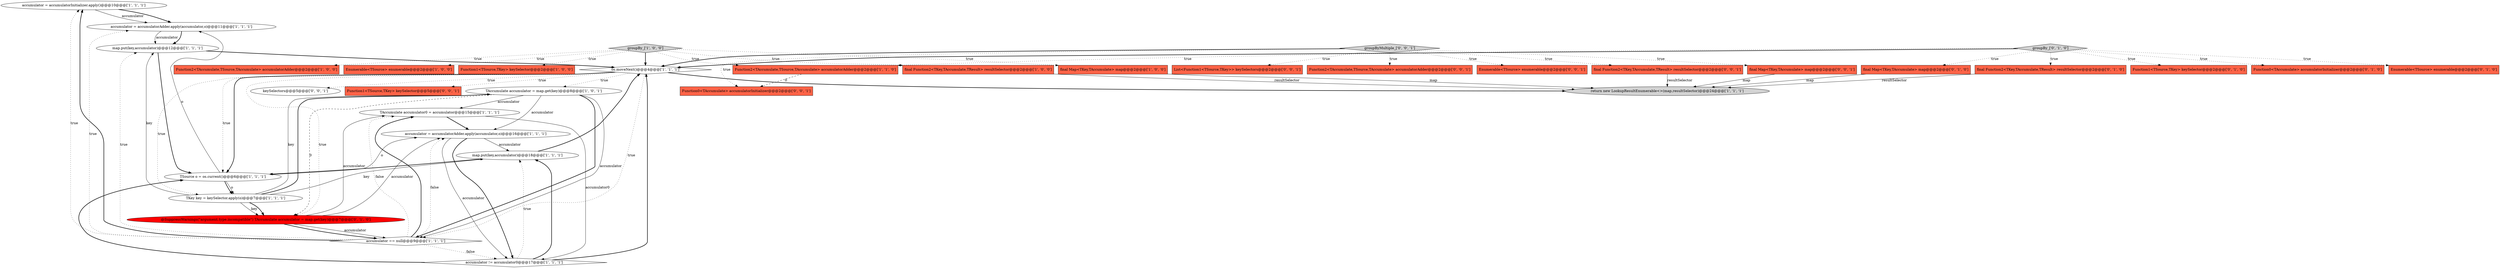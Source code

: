 digraph {
2 [style = filled, label = "accumulator = accumulatorInitializer.apply()@@@10@@@['1', '1', '1']", fillcolor = white, shape = ellipse image = "AAA0AAABBB1BBB"];
20 [style = filled, label = "Function1<TSource,TKey> keySelector@@@2@@@['0', '1', '0']", fillcolor = tomato, shape = box image = "AAA0AAABBB2BBB"];
9 [style = filled, label = "final Function2<TKey,TAccumulate,TResult> resultSelector@@@2@@@['1', '0', '0']", fillcolor = tomato, shape = box image = "AAA0AAABBB1BBB"];
24 [style = filled, label = "Function0<TAccumulate> accumulatorInitializer@@@2@@@['0', '1', '0']", fillcolor = tomato, shape = box image = "AAA0AAABBB2BBB"];
31 [style = filled, label = "final Function2<TKey,TAccumulate,TResult> resultSelector@@@2@@@['0', '0', '1']", fillcolor = tomato, shape = box image = "AAA0AAABBB3BBB"];
3 [style = filled, label = "os.moveNext()@@@4@@@['1', '1', '1']", fillcolor = white, shape = diamond image = "AAA0AAABBB1BBB"];
11 [style = filled, label = "TAccumulate accumulator = map.get(key)@@@8@@@['1', '0', '1']", fillcolor = white, shape = ellipse image = "AAA0AAABBB1BBB"];
26 [style = filled, label = "groupBy_['0', '1', '0']", fillcolor = lightgray, shape = diamond image = "AAA0AAABBB2BBB"];
17 [style = filled, label = "TSource o = os.current()@@@6@@@['1', '1', '1']", fillcolor = white, shape = ellipse image = "AAA0AAABBB1BBB"];
0 [style = filled, label = "map.put(key,accumulator)@@@12@@@['1', '1', '1']", fillcolor = white, shape = ellipse image = "AAA0AAABBB1BBB"];
14 [style = filled, label = "groupBy_['1', '0', '0']", fillcolor = lightgray, shape = diamond image = "AAA0AAABBB1BBB"];
28 [style = filled, label = "final Map<TKey,TAccumulate> map@@@2@@@['0', '0', '1']", fillcolor = tomato, shape = box image = "AAA0AAABBB3BBB"];
7 [style = filled, label = "Enumerable<TSource> enumerable@@@2@@@['1', '0', '0']", fillcolor = tomato, shape = box image = "AAA0AAABBB1BBB"];
5 [style = filled, label = "TAccumulate accumulator0 = accumulator@@@15@@@['1', '1', '1']", fillcolor = white, shape = ellipse image = "AAA0AAABBB1BBB"];
18 [style = filled, label = "TKey key = keySelector.apply(o)@@@7@@@['1', '1', '1']", fillcolor = white, shape = ellipse image = "AAA0AAABBB1BBB"];
12 [style = filled, label = "accumulator = accumulatorAdder.apply(accumulator,o)@@@16@@@['1', '1', '1']", fillcolor = white, shape = ellipse image = "AAA0AAABBB1BBB"];
13 [style = filled, label = "Function1<TSource,TKey> keySelector@@@2@@@['1', '0', '0']", fillcolor = tomato, shape = box image = "AAA0AAABBB1BBB"];
33 [style = filled, label = "List<Function1<TSource,TKey>> keySelectors@@@2@@@['0', '0', '1']", fillcolor = tomato, shape = box image = "AAA0AAABBB3BBB"];
1 [style = filled, label = "Function2<TAccumulate,TSource,TAccumulate> accumulatorAdder@@@2@@@['1', '0', '0']", fillcolor = tomato, shape = box image = "AAA0AAABBB1BBB"];
16 [style = filled, label = "accumulator = accumulatorAdder.apply(accumulator,o)@@@11@@@['1', '1', '1']", fillcolor = white, shape = ellipse image = "AAA0AAABBB1BBB"];
32 [style = filled, label = "keySelectors@@@5@@@['0', '0', '1']", fillcolor = white, shape = ellipse image = "AAA0AAABBB3BBB"];
35 [style = filled, label = "Function0<TAccumulate> accumulatorInitializer@@@2@@@['0', '0', '1']", fillcolor = tomato, shape = box image = "AAA0AAABBB3BBB"];
22 [style = filled, label = "Enumerable<TSource> enumerable@@@2@@@['0', '1', '0']", fillcolor = tomato, shape = box image = "AAA0AAABBB2BBB"];
23 [style = filled, label = "final Map<TKey,TAccumulate> map@@@2@@@['0', '1', '0']", fillcolor = tomato, shape = box image = "AAA0AAABBB2BBB"];
15 [style = filled, label = "Function2<TAccumulate,TSource,TAccumulate> accumulatorAdder@@@2@@@['1', '1', '0']", fillcolor = tomato, shape = box image = "AAA0AAABBB1BBB"];
21 [style = filled, label = "final Function2<TKey,TAccumulate,TResult> resultSelector@@@2@@@['0', '1', '0']", fillcolor = tomato, shape = box image = "AAA0AAABBB2BBB"];
27 [style = filled, label = "groupByMultiple_['0', '0', '1']", fillcolor = lightgray, shape = diamond image = "AAA0AAABBB3BBB"];
19 [style = filled, label = "map.put(key,accumulator)@@@18@@@['1', '1', '1']", fillcolor = white, shape = ellipse image = "AAA0AAABBB1BBB"];
29 [style = filled, label = "Function2<TAccumulate,TSource,TAccumulate> accumulatorAdder@@@2@@@['0', '0', '1']", fillcolor = tomato, shape = box image = "AAA0AAABBB3BBB"];
34 [style = filled, label = "Function1<TSource,TKey> keySelector@@@5@@@['0', '0', '1']", fillcolor = tomato, shape = box image = "AAA0AAABBB3BBB"];
4 [style = filled, label = "accumulator == null@@@9@@@['1', '1', '1']", fillcolor = white, shape = diamond image = "AAA0AAABBB1BBB"];
6 [style = filled, label = "accumulator != accumulator0@@@17@@@['1', '1', '1']", fillcolor = white, shape = diamond image = "AAA0AAABBB1BBB"];
10 [style = filled, label = "return new LookupResultEnumerable<>(map,resultSelector)@@@24@@@['1', '1', '1']", fillcolor = lightgray, shape = ellipse image = "AAA0AAABBB1BBB"];
25 [style = filled, label = "@SuppressWarnings(\"argument.type.incompatible\") TAccumulate accumulator = map.get(key)@@@7@@@['0', '1', '0']", fillcolor = red, shape = ellipse image = "AAA1AAABBB2BBB"];
30 [style = filled, label = "Enumerable<TSource> enumerable@@@2@@@['0', '0', '1']", fillcolor = tomato, shape = box image = "AAA0AAABBB3BBB"];
8 [style = filled, label = "final Map<TKey,TAccumulate> map@@@2@@@['1', '0', '0']", fillcolor = tomato, shape = box image = "AAA0AAABBB1BBB"];
3->11 [style = dotted, label="true"];
0->3 [style = bold, label=""];
6->3 [style = bold, label=""];
18->11 [style = solid, label="key"];
14->3 [style = bold, label=""];
6->17 [style = bold, label=""];
16->0 [style = bold, label=""];
3->32 [style = dotted, label="true"];
17->16 [style = solid, label="o"];
0->17 [style = bold, label=""];
11->5 [style = solid, label="accumulator"];
27->33 [style = dotted, label="true"];
26->3 [style = bold, label=""];
4->0 [style = dotted, label="true"];
18->11 [style = bold, label=""];
23->10 [style = solid, label="map"];
25->4 [style = solid, label="accumulator"];
31->10 [style = solid, label="resultSelector"];
4->5 [style = dotted, label="false"];
11->4 [style = bold, label=""];
27->3 [style = bold, label=""];
3->4 [style = dotted, label="true"];
25->4 [style = bold, label=""];
18->19 [style = solid, label="key"];
25->12 [style = solid, label="accumulator"];
26->20 [style = dotted, label="true"];
26->23 [style = dotted, label="true"];
12->6 [style = solid, label="accumulator"];
25->5 [style = solid, label="accumulator"];
26->22 [style = dotted, label="true"];
4->2 [style = bold, label=""];
6->19 [style = bold, label=""];
19->17 [style = bold, label=""];
18->0 [style = solid, label="key"];
12->6 [style = bold, label=""];
3->25 [style = dotted, label="true"];
6->19 [style = dotted, label="true"];
4->6 [style = dotted, label="false"];
14->13 [style = dotted, label="true"];
3->34 [style = dotted, label="true"];
8->10 [style = solid, label="map"];
2->16 [style = bold, label=""];
15->35 [style = dashed, label="0"];
17->12 [style = solid, label="o"];
9->10 [style = solid, label="resultSelector"];
18->25 [style = solid, label="key"];
14->15 [style = dotted, label="true"];
27->28 [style = dotted, label="true"];
27->30 [style = dotted, label="true"];
3->10 [style = bold, label=""];
28->10 [style = solid, label="map"];
5->6 [style = solid, label="accumulator0"];
5->12 [style = bold, label=""];
27->29 [style = dotted, label="true"];
26->21 [style = dotted, label="true"];
27->31 [style = dotted, label="true"];
2->16 [style = solid, label="accumulator"];
3->18 [style = dotted, label="true"];
26->24 [style = dotted, label="true"];
14->7 [style = dotted, label="true"];
4->12 [style = dotted, label="false"];
11->25 [style = dashed, label="0"];
14->8 [style = dotted, label="true"];
11->12 [style = solid, label="accumulator"];
26->15 [style = dotted, label="true"];
18->25 [style = bold, label=""];
11->4 [style = solid, label="accumulator"];
3->17 [style = bold, label=""];
3->17 [style = dotted, label="true"];
4->16 [style = dotted, label="true"];
14->1 [style = dotted, label="true"];
14->9 [style = dotted, label="true"];
12->19 [style = solid, label="accumulator"];
21->10 [style = solid, label="resultSelector"];
16->0 [style = solid, label="accumulator"];
27->35 [style = dotted, label="true"];
4->5 [style = bold, label=""];
19->3 [style = bold, label=""];
4->2 [style = dotted, label="true"];
17->18 [style = bold, label=""];
17->18 [style = solid, label="o"];
}
